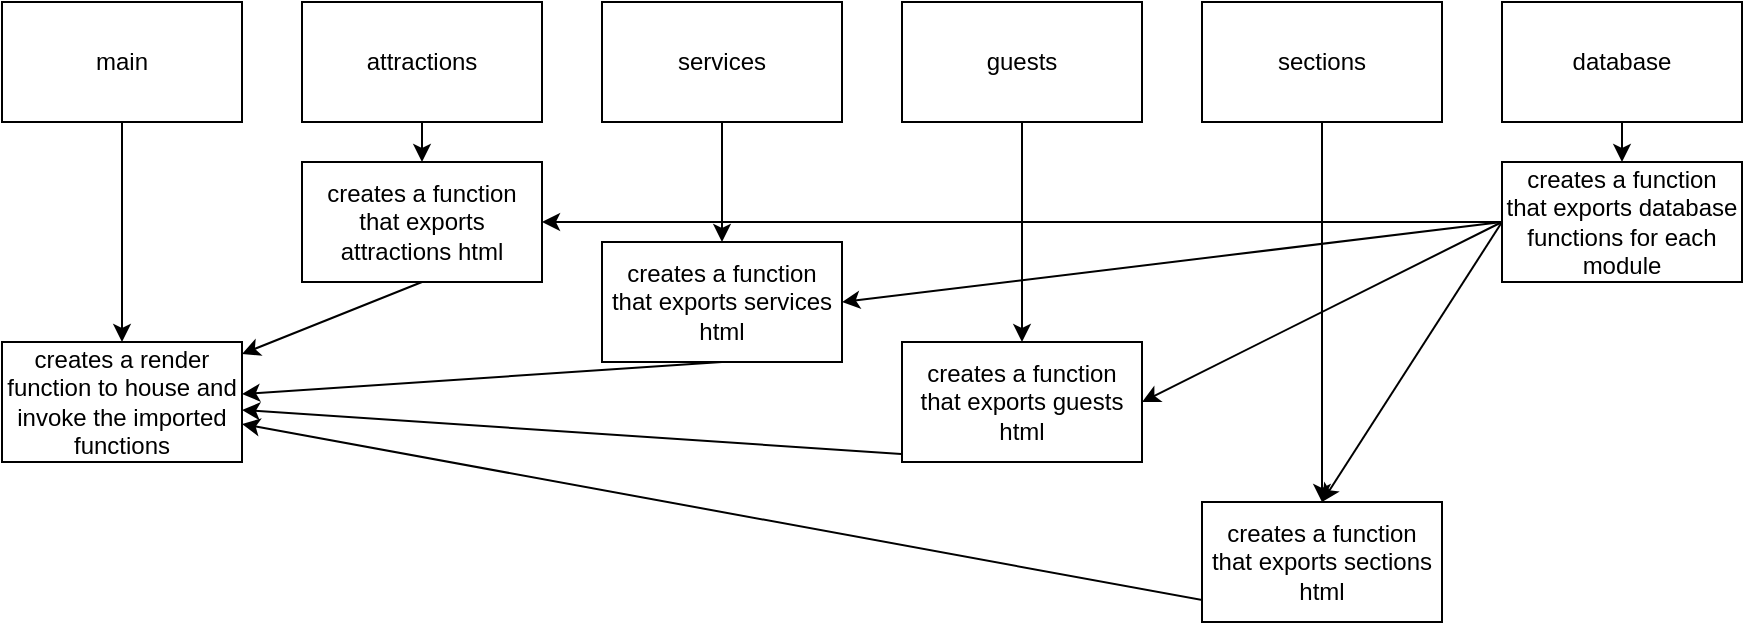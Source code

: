 <mxfile>
    <diagram id="fVeMralrmoXCUPPGpT8p" name="Page-1">
        <mxGraphModel dx="2733" dy="659" grid="1" gridSize="10" guides="1" tooltips="1" connect="1" arrows="1" fold="1" page="1" pageScale="1" pageWidth="850" pageHeight="1100" math="0" shadow="0">
            <root>
                <mxCell id="0"/>
                <mxCell id="1" parent="0"/>
                <mxCell id="28" style="edgeStyle=none;html=1;exitX=0.5;exitY=1;exitDx=0;exitDy=0;" edge="1" parent="1" source="2" target="27">
                    <mxGeometry relative="1" as="geometry"/>
                </mxCell>
                <mxCell id="2" value="main" style="rounded=0;whiteSpace=wrap;html=1;" vertex="1" parent="1">
                    <mxGeometry x="-40" y="130" width="120" height="60" as="geometry"/>
                </mxCell>
                <mxCell id="26" style="edgeStyle=none;html=1;exitX=0.5;exitY=1;exitDx=0;exitDy=0;" edge="1" parent="1" source="7" target="25">
                    <mxGeometry relative="1" as="geometry"/>
                </mxCell>
                <mxCell id="7" value="database" style="rounded=0;whiteSpace=wrap;html=1;" vertex="1" parent="1">
                    <mxGeometry x="710" y="130" width="120" height="60" as="geometry"/>
                </mxCell>
                <mxCell id="21" style="edgeStyle=none;html=1;exitX=0.5;exitY=1;exitDx=0;exitDy=0;entryX=0.5;entryY=0;entryDx=0;entryDy=0;" edge="1" parent="1" source="9" target="20">
                    <mxGeometry relative="1" as="geometry"/>
                </mxCell>
                <mxCell id="9" value="guests" style="rounded=0;whiteSpace=wrap;html=1;" vertex="1" parent="1">
                    <mxGeometry x="410" y="130" width="120" height="60" as="geometry"/>
                </mxCell>
                <mxCell id="24" style="edgeStyle=none;html=1;exitX=0.5;exitY=1;exitDx=0;exitDy=0;entryX=0.5;entryY=0;entryDx=0;entryDy=0;" edge="1" parent="1" source="11" target="23">
                    <mxGeometry relative="1" as="geometry"/>
                </mxCell>
                <mxCell id="11" value="sections" style="rounded=0;whiteSpace=wrap;html=1;" vertex="1" parent="1">
                    <mxGeometry x="560" y="130" width="120" height="60" as="geometry"/>
                </mxCell>
                <mxCell id="17" value="" style="edgeStyle=none;html=1;" edge="1" parent="1" source="13" target="16">
                    <mxGeometry relative="1" as="geometry"/>
                </mxCell>
                <mxCell id="13" value="attractions" style="rounded=0;whiteSpace=wrap;html=1;" vertex="1" parent="1">
                    <mxGeometry x="110" y="130" width="120" height="60" as="geometry"/>
                </mxCell>
                <mxCell id="19" style="edgeStyle=none;html=1;exitX=0.5;exitY=1;exitDx=0;exitDy=0;entryX=0.5;entryY=0;entryDx=0;entryDy=0;" edge="1" parent="1" source="15" target="18">
                    <mxGeometry relative="1" as="geometry"/>
                </mxCell>
                <mxCell id="15" value="services" style="rounded=0;whiteSpace=wrap;html=1;" vertex="1" parent="1">
                    <mxGeometry x="260" y="130" width="120" height="60" as="geometry"/>
                </mxCell>
                <mxCell id="29" style="edgeStyle=none;html=1;exitX=0.5;exitY=1;exitDx=0;exitDy=0;" edge="1" parent="1" source="16" target="27">
                    <mxGeometry relative="1" as="geometry"/>
                </mxCell>
                <mxCell id="16" value="creates a function that exports attractions html" style="rounded=0;whiteSpace=wrap;html=1;" vertex="1" parent="1">
                    <mxGeometry x="110" y="210" width="120" height="60" as="geometry"/>
                </mxCell>
                <mxCell id="30" style="edgeStyle=none;html=1;exitX=0.5;exitY=1;exitDx=0;exitDy=0;" edge="1" parent="1" source="18" target="27">
                    <mxGeometry relative="1" as="geometry"/>
                </mxCell>
                <mxCell id="18" value="creates a function that exports services html" style="rounded=0;whiteSpace=wrap;html=1;" vertex="1" parent="1">
                    <mxGeometry x="260" y="250" width="120" height="60" as="geometry"/>
                </mxCell>
                <mxCell id="31" style="edgeStyle=none;html=1;exitX=0.5;exitY=1;exitDx=0;exitDy=0;" edge="1" parent="1" source="20" target="27">
                    <mxGeometry relative="1" as="geometry"/>
                </mxCell>
                <mxCell id="20" value="creates a function that exports guests html" style="rounded=0;whiteSpace=wrap;html=1;" vertex="1" parent="1">
                    <mxGeometry x="410" y="300" width="120" height="60" as="geometry"/>
                </mxCell>
                <mxCell id="32" style="edgeStyle=none;html=1;exitX=0.5;exitY=1;exitDx=0;exitDy=0;" edge="1" parent="1" source="23" target="27">
                    <mxGeometry relative="1" as="geometry"/>
                </mxCell>
                <mxCell id="23" value="creates a function that exports sections html" style="rounded=0;whiteSpace=wrap;html=1;" vertex="1" parent="1">
                    <mxGeometry x="560" y="380" width="120" height="60" as="geometry"/>
                </mxCell>
                <mxCell id="33" style="edgeStyle=none;html=1;exitX=0;exitY=0.5;exitDx=0;exitDy=0;" edge="1" parent="1" source="25" target="16">
                    <mxGeometry relative="1" as="geometry"/>
                </mxCell>
                <mxCell id="34" style="edgeStyle=none;html=1;exitX=0;exitY=0.5;exitDx=0;exitDy=0;entryX=1;entryY=0.5;entryDx=0;entryDy=0;" edge="1" parent="1" source="25" target="18">
                    <mxGeometry relative="1" as="geometry"/>
                </mxCell>
                <mxCell id="35" style="edgeStyle=none;html=1;exitX=0;exitY=0.5;exitDx=0;exitDy=0;entryX=1;entryY=0.5;entryDx=0;entryDy=0;" edge="1" parent="1" source="25" target="20">
                    <mxGeometry relative="1" as="geometry"/>
                </mxCell>
                <mxCell id="36" style="edgeStyle=none;html=1;exitX=0;exitY=0.5;exitDx=0;exitDy=0;entryX=0.5;entryY=0;entryDx=0;entryDy=0;" edge="1" parent="1" source="25" target="23">
                    <mxGeometry relative="1" as="geometry"/>
                </mxCell>
                <mxCell id="25" value="creates a function that exports database functions for each module" style="rounded=0;whiteSpace=wrap;html=1;" vertex="1" parent="1">
                    <mxGeometry x="710" y="210" width="120" height="60" as="geometry"/>
                </mxCell>
                <mxCell id="27" value="creates a render function to house and invoke the imported functions" style="rounded=0;whiteSpace=wrap;html=1;" vertex="1" parent="1">
                    <mxGeometry x="-40" y="300" width="120" height="60" as="geometry"/>
                </mxCell>
            </root>
        </mxGraphModel>
    </diagram>
</mxfile>
